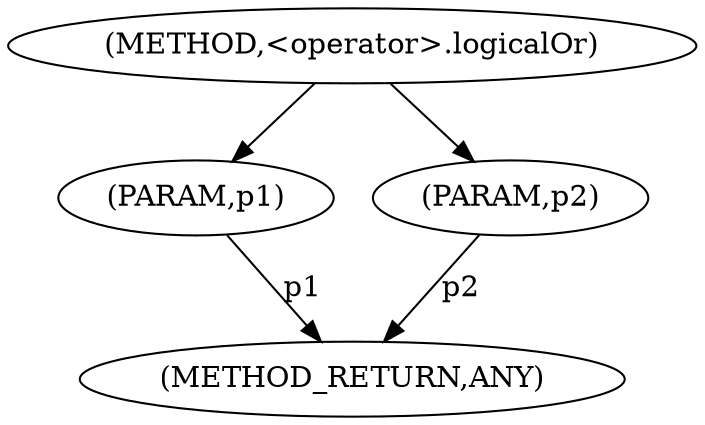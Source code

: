 digraph "&lt;operator&gt;.logicalOr" {  
"1128" [label = <(METHOD,&lt;operator&gt;.logicalOr)> ]
"1132" [label = <(METHOD_RETURN,ANY)> ]
"1129" [label = <(PARAM,p1)> ]
"1130" [label = <(PARAM,p2)> ]
  "1129" -> "1132"  [ label = "p1"] 
  "1130" -> "1132"  [ label = "p2"] 
  "1128" -> "1129" 
  "1128" -> "1130" 
}
